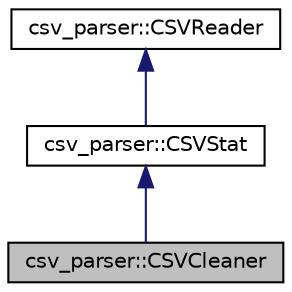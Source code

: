 digraph "csv_parser::CSVCleaner"
{
  edge [fontname="Helvetica",fontsize="10",labelfontname="Helvetica",labelfontsize="10"];
  node [fontname="Helvetica",fontsize="10",shape=record];
  Node1 [label="csv_parser::CSVCleaner",height=0.2,width=0.4,color="black", fillcolor="grey75", style="filled", fontcolor="black"];
  Node2 -> Node1 [dir="back",color="midnightblue",fontsize="10",style="solid",fontname="Helvetica"];
  Node2 [label="csv_parser::CSVStat",height=0.2,width=0.4,color="black", fillcolor="white", style="filled",URL="$classcsv__parser_1_1CSVStat.html"];
  Node3 -> Node2 [dir="back",color="midnightblue",fontsize="10",style="solid",fontname="Helvetica"];
  Node3 [label="csv_parser::CSVReader",height=0.2,width=0.4,color="black", fillcolor="white", style="filled",URL="$classcsv__parser_1_1CSVReader.html"];
}
